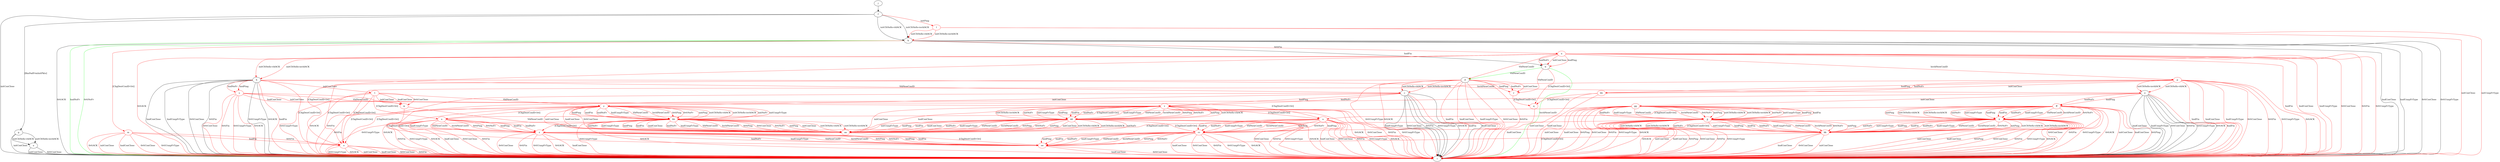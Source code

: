digraph "" {
	a -> i	[key=0,
		label="initConClose "];
	a -> i	[key=1,
		label="0rttConClose "];
	b -> d	[key=0,
		color=green,
		label="VldNewConID "];
	b -> i	[key=0,
		color=green,
		label="InvldNewConID "];
	q	[color=red];
	b -> q	[key=0,
		color=red,
		label="[ChgDestConID-Ori] "];
	r	[color=red];
	b -> r	[key=0,
		color=red,
		label="VldNewConID "];
	c -> i	[key=0,
		label="hndConClose "];
	c -> i	[key=1,
		label="hndUnxpFrType "];
	c -> i	[key=2,
		label="0rttConClose "];
	c -> i	[key=3,
		label="0rttFin "];
	c -> i	[key=4,
		label="0rttUnxpFrType "];
	c -> i	[key=5,
		label="0rttACK "];
	c -> i	[key=6,
		color=red,
		label="hndFin "];
	o	[color=red];
	c -> o	[key=0,
		color=red,
		label="[ChgDestConID-Ori] "];
	v	[color=red];
	c -> v	[key=0,
		color=red,
		label="hndPing "];
	c -> v	[key=1,
		color=red,
		label="hndNoFr "];
	y	[color=red];
	c -> y	[key=0,
		color=red,
		label="initConClose "];
	d -> c	[key=0,
		color=red,
		label="initCltHello-vldACK "];
	d -> c	[key=1,
		color=red,
		label="initCltHello-invldACK "];
	d -> i	[key=0,
		color=red,
		label="hndFin "];
	d -> i	[key=1,
		color=red,
		label="hndConClose "];
	d -> i	[key=2,
		color=red,
		label="hndUnxpFrType "];
	d -> i	[key=3,
		color=red,
		label="0rttConClose "];
	d -> i	[key=4,
		color=red,
		label="0rttFin "];
	d -> i	[key=5,
		color=red,
		label="0rttUnxpFrType "];
	d -> i	[key=6,
		color=red,
		label="0rttACK "];
	d -> o	[key=0,
		color=red,
		label="[ChgDestConID-Ori] "];
	d -> r	[key=0,
		color=red,
		label="initConClose "];
	d -> r	[key=1,
		color=red,
		label="hndPing "];
	d -> r	[key=2,
		color=red,
		label="hndNoFr "];
	e -> i	[key=0,
		label="hndConClose "];
	e -> i	[key=1,
		label="hndUnxpFrType "];
	e -> i	[key=2,
		label="0rttConClose "];
	e -> i	[key=3,
		label="0rttFin "];
	e -> i	[key=4,
		label="0rttUnxpFrType "];
	e -> i	[key=5,
		label="0rttACK "];
	e -> i	[key=6,
		color=red,
		label="hndFin "];
	e -> o	[key=0,
		color=red,
		label="[ChgDestConID-Ori] "];
	ff	[color=red];
	e -> ff	[key=0,
		color=red,
		label="hndPing "];
	e -> ff	[key=1,
		color=red,
		label="hndNoFr "];
	gg	[color=red];
	e -> gg	[key=0,
		color=red,
		label="initConClose "];
	f -> g	[key=0,
		label="[RmPadFrmInitPkts] "];
	f -> i	[key=0,
		label="initConClose "];
	f -> k	[key=0,
		label="initCltHello-vldACK "];
	f -> k	[key=1,
		label="initCltHello-invldACK "];
	l	[color=red];
	f -> l	[key=0,
		color=red,
		label="initPing "];
	g -> a	[key=0,
		label="initCltHello-vldACK "];
	g -> a	[key=1,
		label="initCltHello-invldACK "];
	g -> i	[key=0,
		label="initConClose "];
	h -> c	[key=0,
		color=red,
		label="VldNewConID "];
	h -> e	[key=0,
		color=red,
		label="InvldNewConID "];
	h -> i	[key=0,
		label="hndConClose "];
	h -> i	[key=1,
		label="hndUnxpFrType "];
	h -> i	[key=2,
		label="0rttConClose "];
	h -> i	[key=3,
		label="0rttFin "];
	h -> i	[key=4,
		label="0rttUnxpFrType "];
	h -> i	[key=5,
		label="0rttACK "];
	h -> i	[key=6,
		color=red,
		label="hndFin "];
	h -> o	[key=0,
		color=red,
		label="[ChgDestConID-Ori] "];
	s	[color=red];
	h -> s	[key=0,
		color=red,
		label="hndPing "];
	h -> s	[key=1,
		color=red,
		label="hndNoFr "];
	t	[color=red];
	h -> t	[key=0,
		color=red,
		label="initConClose "];
	j -> f	[key=0];
	k -> b	[key=0,
		label="hndFin "];
	k -> i	[key=0,
		label="hndConClose "];
	k -> i	[key=1,
		label="hndUnxpFrType "];
	k -> i	[key=2,
		label="0rttConClose "];
	k -> i	[key=3,
		label="0rttUnxpFrType "];
	k -> i	[key=4,
		label="0rttACK "];
	k -> i	[key=5,
		color=green,
		label="hndNoFr "];
	k -> i	[key=6,
		color=green,
		label="0rttNoFr "];
	m	[color=red];
	k -> m	[key=0,
		color=red,
		label="[ChgDestConID-Ori] "];
	n	[color=red];
	k -> n	[key=0,
		color=red,
		label="0rttFin "];
	l -> i	[key=0,
		color=red,
		label="initConClose "];
	l -> i	[key=1,
		color=red,
		label="initUnxpFrType "];
	l -> k	[key=0,
		color=red,
		label="initCltHello-vldACK "];
	l -> k	[key=1,
		color=red,
		label="initCltHello-invldACK "];
	m -> i	[key=0,
		color=red,
		label="initConClose "];
	m -> i	[key=1,
		color=red,
		label="hndConClose "];
	m -> i	[key=2,
		color=red,
		label="0rttConClose "];
	m -> i	[key=3,
		color=red,
		label="0rttUnxpFrType "];
	m -> i	[key=4,
		color=red,
		label="0rttACK "];
	m -> o	[key=0,
		color=red,
		label="hndFin "];
	m -> o	[key=1,
		color=red,
		label="0rttFin "];
	n -> b	[key=0,
		color=red,
		label="initConClose "];
	n -> b	[key=1,
		color=red,
		label="hndPing "];
	n -> b	[key=2,
		color=red,
		label="hndNoFr "];
	n -> d	[key=0,
		color=red,
		label="VldNewConID "];
	n -> h	[key=0,
		color=red,
		label="initCltHello-vldACK "];
	n -> h	[key=1,
		color=red,
		label="initCltHello-invldACK "];
	n -> i	[key=0,
		color=red,
		label="hndFin "];
	n -> i	[key=1,
		color=red,
		label="hndConClose "];
	n -> i	[key=2,
		color=red,
		label="hndUnxpFrType "];
	n -> i	[key=3,
		color=red,
		label="0rttConClose "];
	n -> i	[key=4,
		color=red,
		label="0rttFin "];
	n -> i	[key=5,
		color=red,
		label="0rttUnxpFrType "];
	n -> i	[key=6,
		color=red,
		label="0rttACK "];
	n -> o	[key=0,
		color=red,
		label="[ChgDestConID-Ori] "];
	p	[color=red];
	n -> p	[key=0,
		color=red,
		label="InvldNewConID "];
	o -> i	[key=0,
		color=red,
		label="initConClose "];
	o -> i	[key=1,
		color=red,
		label="hndConClose "];
	o -> i	[key=2,
		color=red,
		label="0rttConClose "];
	o -> i	[key=3,
		color=red,
		label="0rttFin "];
	o -> i	[key=4,
		color=red,
		label="0rttUnxpFrType "];
	o -> i	[key=5,
		color=red,
		label="0rttACK "];
	p -> e	[key=0,
		color=red,
		label="initCltHello-vldACK "];
	p -> e	[key=1,
		color=red,
		label="initCltHello-invldACK "];
	p -> i	[key=0,
		color=red,
		label="hndFin "];
	p -> i	[key=1,
		color=red,
		label="hndConClose "];
	p -> i	[key=2,
		color=red,
		label="hndUnxpFrType "];
	p -> i	[key=3,
		color=red,
		label="0rttConClose "];
	p -> i	[key=4,
		color=red,
		label="0rttFin "];
	p -> i	[key=5,
		color=red,
		label="0rttUnxpFrType "];
	p -> i	[key=6,
		color=red,
		label="0rttACK "];
	p -> o	[key=0,
		color=red,
		label="[ChgDestConID-Ori] "];
	hh	[color=red];
	p -> hh	[key=0,
		color=red,
		label="initConClose "];
	p -> hh	[key=1,
		color=red,
		label="hndPing "];
	p -> hh	[key=2,
		color=red,
		label="hndNoFr "];
	q -> i	[key=0,
		color=red,
		label="hndConClose "];
	r -> q	[key=0,
		color=red,
		label="[ChgDestConID-Ori] "];
	s -> i	[key=0,
		color=red,
		label="0rttConClose "];
	s -> i	[key=1,
		color=red,
		label="0rttFin "];
	s -> i	[key=2,
		color=red,
		label="0rttUnxpFrType "];
	s -> i	[key=3,
		color=red,
		label="0rttACK "];
	u	[color=red];
	s -> u	[key=0,
		color=red,
		label="[ChgDestConID-Ori] "];
	s -> v	[key=0,
		color=red,
		label="VldNewConID "];
	w	[color=red];
	s -> w	[key=0,
		color=red,
		label="initConClose "];
	s -> w	[key=1,
		color=red,
		label="hndConClose "];
	t -> i	[key=0,
		color=red,
		label="0rttFin "];
	t -> i	[key=1,
		color=red,
		label="0rttUnxpFrType "];
	t -> i	[key=2,
		color=red,
		label="0rttACK "];
	t -> w	[key=0,
		color=red,
		label="initConClose "];
	t -> w	[key=1,
		color=red,
		label="hndConClose "];
	t -> w	[key=2,
		color=red,
		label="0rttConClose "];
	x	[color=red];
	t -> x	[key=0,
		color=red,
		label="[ChgDestConID-Ori] "];
	t -> y	[key=0,
		color=red,
		label="VldNewConID "];
	u -> i	[key=0,
		color=red,
		label="hndConClose "];
	u -> i	[key=1,
		color=red,
		label="0rttConClose "];
	u -> i	[key=2,
		color=red,
		label="0rttFin "];
	u -> i	[key=3,
		color=red,
		label="0rttUnxpFrType "];
	u -> i	[key=4,
		color=red,
		label="0rttACK "];
	cc	[color=red];
	u -> cc	[key=0,
		color=red,
		label="hndPing "];
	u -> cc	[key=1,
		color=red,
		label="hndFin "];
	u -> cc	[key=2,
		color=red,
		label="hndNoFr "];
	u -> cc	[key=3,
		color=red,
		label="hndUnxpFrType "];
	u -> cc	[key=4,
		color=red,
		label="VldNewConID "];
	u -> cc	[key=5,
		color=red,
		label="InvldNewConID "];
	u -> cc	[key=6,
		color=red,
		label="0rttPing "];
	u -> cc	[key=7,
		color=red,
		label="0rttNoFr "];
	v -> i	[key=0,
		color=red,
		label="0rttConClose "];
	v -> i	[key=1,
		color=red,
		label="0rttFin "];
	v -> i	[key=2,
		color=red,
		label="0rttUnxpFrType "];
	v -> i	[key=3,
		color=red,
		label="0rttACK "];
	v -> u	[key=0,
		color=red,
		label="[ChgDestConID-Ori] "];
	aa	[color=red];
	v -> aa	[key=0,
		color=red,
		label="initConClose "];
	v -> aa	[key=1,
		color=red,
		label="hndConClose "];
	dd	[color=red];
	v -> dd	[key=0,
		color=red,
		label="initPing "];
	v -> dd	[key=1,
		color=red,
		label="initCltHello-vldACK "];
	v -> dd	[key=2,
		color=red,
		label="initCltHello-invldACK "];
	v -> dd	[key=3,
		color=red,
		label="initNoFr "];
	v -> dd	[key=4,
		color=red,
		label="initUnxpFrType "];
	v -> dd	[key=5,
		color=red,
		label="hndPing "];
	v -> dd	[key=6,
		color=red,
		label="hndFin "];
	v -> dd	[key=7,
		color=red,
		label="hndNoFr "];
	v -> dd	[key=8,
		color=red,
		label="hndUnxpFrType "];
	v -> dd	[key=9,
		color=red,
		label="VldNewConID "];
	v -> dd	[key=10,
		color=red,
		label="InvldNewConID "];
	v -> dd	[key=11,
		color=red,
		label="0rttPing "];
	v -> dd	[key=12,
		color=red,
		label="0rttNoFr "];
	w -> aa	[key=0,
		color=red,
		label="VldNewConID "];
	ee	[color=red];
	w -> ee	[key=0,
		color=red,
		label="[ChgDestConID-Ori] "];
	x -> i	[key=0,
		color=red,
		label="hndConClose "];
	x -> i	[key=1,
		color=red,
		label="0rttConClose "];
	x -> i	[key=2,
		color=red,
		label="0rttFin "];
	x -> i	[key=3,
		color=red,
		label="0rttUnxpFrType "];
	x -> i	[key=4,
		color=red,
		label="0rttACK "];
	z	[color=red];
	x -> z	[key=0,
		color=red,
		label="hndPing "];
	x -> z	[key=1,
		color=red,
		label="hndFin "];
	x -> z	[key=2,
		color=red,
		label="hndNoFr "];
	x -> z	[key=3,
		color=red,
		label="hndUnxpFrType "];
	x -> z	[key=4,
		color=red,
		label="VldNewConID "];
	x -> z	[key=5,
		color=red,
		label="InvldNewConID "];
	x -> z	[key=6,
		color=red,
		label="0rttPing "];
	x -> z	[key=7,
		color=red,
		label="0rttNoFr "];
	y -> i	[key=0,
		color=red,
		label="0rttFin "];
	y -> i	[key=1,
		color=red,
		label="0rttUnxpFrType "];
	y -> i	[key=2,
		color=red,
		label="0rttACK "];
	y -> x	[key=0,
		color=red,
		label="[ChgDestConID-Ori] "];
	y -> aa	[key=0,
		color=red,
		label="initConClose "];
	y -> aa	[key=1,
		color=red,
		label="hndConClose "];
	y -> aa	[key=2,
		color=red,
		label="0rttConClose "];
	bb	[color=red];
	y -> bb	[key=0,
		color=red,
		label="initPing "];
	y -> bb	[key=1,
		color=red,
		label="initCltHello-vldACK "];
	y -> bb	[key=2,
		color=red,
		label="initCltHello-invldACK "];
	y -> bb	[key=3,
		color=red,
		label="initNoFr "];
	y -> bb	[key=4,
		color=red,
		label="initUnxpFrType "];
	y -> bb	[key=5,
		color=red,
		label="hndPing "];
	y -> bb	[key=6,
		color=red,
		label="hndFin "];
	y -> bb	[key=7,
		color=red,
		label="hndNoFr "];
	y -> bb	[key=8,
		color=red,
		label="hndUnxpFrType "];
	y -> bb	[key=9,
		color=red,
		label="VldNewConID "];
	y -> bb	[key=10,
		color=red,
		label="InvldNewConID "];
	y -> bb	[key=11,
		color=red,
		label="0rttPing "];
	y -> bb	[key=12,
		color=red,
		label="0rttNoFr "];
	z -> i	[key=0,
		color=red,
		label="hndConClose "];
	z -> i	[key=1,
		color=red,
		label="0rttConClose "];
	z -> i	[key=2,
		color=red,
		label="0rttFin "];
	z -> i	[key=3,
		color=red,
		label="0rttUnxpFrType "];
	z -> i	[key=4,
		color=red,
		label="0rttACK "];
	z -> ee	[key=0,
		color=red,
		label="hndPing "];
	z -> ee	[key=1,
		color=red,
		label="hndFin "];
	z -> ee	[key=2,
		color=red,
		label="hndNoFr "];
	z -> ee	[key=3,
		color=red,
		label="hndUnxpFrType "];
	z -> ee	[key=4,
		color=red,
		label="VldNewConID "];
	z -> ee	[key=5,
		color=red,
		label="InvldNewConID "];
	z -> ee	[key=6,
		color=red,
		label="0rttPing "];
	z -> ee	[key=7,
		color=red,
		label="0rttNoFr "];
	aa -> ee	[key=0,
		color=red,
		label="[ChgDestConID-Ori] "];
	bb -> i	[key=0,
		color=red,
		label="0rttFin "];
	bb -> i	[key=1,
		color=red,
		label="0rttUnxpFrType "];
	bb -> i	[key=2,
		color=red,
		label="0rttACK "];
	bb -> z	[key=0,
		color=red,
		label="[ChgDestConID-Ori] "];
	bb -> aa	[key=0,
		color=red,
		label="initPing "];
	bb -> aa	[key=1,
		color=red,
		label="initConClose "];
	bb -> aa	[key=2,
		color=red,
		label="initCltHello-vldACK "];
	bb -> aa	[key=3,
		color=red,
		label="initCltHello-invldACK "];
	bb -> aa	[key=4,
		color=red,
		label="initNoFr "];
	bb -> aa	[key=5,
		color=red,
		label="initUnxpFrType "];
	bb -> aa	[key=6,
		color=red,
		label="hndPing "];
	bb -> aa	[key=7,
		color=red,
		label="hndFin "];
	bb -> aa	[key=8,
		color=red,
		label="hndConClose "];
	bb -> aa	[key=9,
		color=red,
		label="hndNoFr "];
	bb -> aa	[key=10,
		color=red,
		label="hndUnxpFrType "];
	bb -> aa	[key=11,
		color=red,
		label="VldNewConID "];
	bb -> aa	[key=12,
		color=red,
		label="InvldNewConID "];
	bb -> aa	[key=13,
		color=red,
		label="0rttPing "];
	bb -> aa	[key=14,
		color=red,
		label="0rttConClose "];
	bb -> aa	[key=15,
		color=red,
		label="0rttNoFr "];
	cc -> i	[key=0,
		color=red,
		label="hndConClose "];
	cc -> i	[key=1,
		color=red,
		label="0rttConClose "];
	cc -> i	[key=2,
		color=red,
		label="0rttFin "];
	cc -> i	[key=3,
		color=red,
		label="0rttUnxpFrType "];
	cc -> i	[key=4,
		color=red,
		label="0rttACK "];
	cc -> ee	[key=0,
		color=red,
		label="hndPing "];
	cc -> ee	[key=1,
		color=red,
		label="hndFin "];
	cc -> ee	[key=2,
		color=red,
		label="hndNoFr "];
	cc -> ee	[key=3,
		color=red,
		label="hndUnxpFrType "];
	cc -> ee	[key=4,
		color=red,
		label="VldNewConID "];
	cc -> ee	[key=5,
		color=red,
		label="InvldNewConID "];
	cc -> ee	[key=6,
		color=red,
		label="0rttPing "];
	cc -> ee	[key=7,
		color=red,
		label="0rttNoFr "];
	dd -> i	[key=0,
		color=red,
		label="0rttConClose "];
	dd -> i	[key=1,
		color=red,
		label="0rttFin "];
	dd -> i	[key=2,
		color=red,
		label="0rttUnxpFrType "];
	dd -> i	[key=3,
		color=red,
		label="0rttACK "];
	dd -> aa	[key=0,
		color=red,
		label="initPing "];
	dd -> aa	[key=1,
		color=red,
		label="initConClose "];
	dd -> aa	[key=2,
		color=red,
		label="initCltHello-vldACK "];
	dd -> aa	[key=3,
		color=red,
		label="initCltHello-invldACK "];
	dd -> aa	[key=4,
		color=red,
		label="initNoFr "];
	dd -> aa	[key=5,
		color=red,
		label="initUnxpFrType "];
	dd -> aa	[key=6,
		color=red,
		label="hndPing "];
	dd -> aa	[key=7,
		color=red,
		label="hndFin "];
	dd -> aa	[key=8,
		color=red,
		label="hndConClose "];
	dd -> aa	[key=9,
		color=red,
		label="hndNoFr "];
	dd -> aa	[key=10,
		color=red,
		label="hndUnxpFrType "];
	dd -> aa	[key=11,
		color=red,
		label="VldNewConID "];
	dd -> aa	[key=12,
		color=red,
		label="InvldNewConID "];
	dd -> aa	[key=13,
		color=red,
		label="0rttPing "];
	dd -> aa	[key=14,
		color=red,
		label="0rttNoFr "];
	dd -> cc	[key=0,
		color=red,
		label="[ChgDestConID-Ori] "];
	ee -> i	[key=0,
		color=red,
		label="hndConClose "];
	ee -> i	[key=1,
		color=red,
		label="0rttConClose "];
	ff -> i	[key=0,
		color=red,
		label="initConClose "];
	ff -> i	[key=1,
		color=red,
		label="hndConClose "];
	ff -> i	[key=2,
		color=red,
		label="0rttPing "];
	ff -> i	[key=3,
		color=red,
		label="0rttConClose "];
	ff -> i	[key=4,
		color=red,
		label="0rttFin "];
	ff -> i	[key=5,
		color=red,
		label="0rttUnxpFrType "];
	ff -> i	[key=6,
		color=red,
		label="0rttACK "];
	ff -> u	[key=0,
		color=red,
		label="[ChgDestConID-Ori] "];
	ii	[color=red];
	ff -> ii	[key=0,
		color=red,
		label="initPing "];
	ff -> ii	[key=1,
		color=red,
		label="initCltHello-vldACK "];
	ff -> ii	[key=2,
		color=red,
		label="initCltHello-invldACK "];
	ff -> ii	[key=3,
		color=red,
		label="initNoFr "];
	ff -> ii	[key=4,
		color=red,
		label="initUnxpFrType "];
	ff -> ii	[key=5,
		color=red,
		label="hndPing "];
	ff -> ii	[key=6,
		color=red,
		label="hndFin "];
	ff -> ii	[key=7,
		color=red,
		label="hndNoFr "];
	ff -> ii	[key=8,
		color=red,
		label="hndUnxpFrType "];
	ff -> ii	[key=9,
		color=red,
		label="VldNewConID "];
	ff -> ii	[key=10,
		color=red,
		label="InvldNewConID "];
	ff -> ii	[key=11,
		color=red,
		label="0rttNoFr "];
	gg -> i	[key=0,
		color=red,
		label="initConClose "];
	gg -> i	[key=1,
		color=red,
		label="hndConClose "];
	gg -> i	[key=2,
		color=red,
		label="0rttPing "];
	gg -> i	[key=3,
		color=red,
		label="0rttConClose "];
	gg -> i	[key=4,
		color=red,
		label="0rttFin "];
	gg -> i	[key=5,
		color=red,
		label="0rttUnxpFrType "];
	gg -> i	[key=6,
		color=red,
		label="0rttACK "];
	gg -> x	[key=0,
		color=red,
		label="[ChgDestConID-Ori] "];
	jj	[color=red];
	gg -> jj	[key=0,
		color=red,
		label="initPing "];
	gg -> jj	[key=1,
		color=red,
		label="initCltHello-vldACK "];
	gg -> jj	[key=2,
		color=red,
		label="initCltHello-invldACK "];
	gg -> jj	[key=3,
		color=red,
		label="initNoFr "];
	gg -> jj	[key=4,
		color=red,
		label="initUnxpFrType "];
	gg -> jj	[key=5,
		color=red,
		label="hndPing "];
	gg -> jj	[key=6,
		color=red,
		label="hndFin "];
	gg -> jj	[key=7,
		color=red,
		label="hndNoFr "];
	gg -> jj	[key=8,
		color=red,
		label="hndUnxpFrType "];
	gg -> jj	[key=9,
		color=red,
		label="VldNewConID "];
	gg -> jj	[key=10,
		color=red,
		label="InvldNewConID "];
	gg -> jj	[key=11,
		color=red,
		label="0rttNoFr "];
	hh -> i	[key=0,
		color=red,
		label="initConClose "];
	hh -> i	[key=1,
		color=red,
		label="hndConClose "];
	hh -> q	[key=0,
		color=red,
		label="[ChgDestConID-Ori] "];
	ii -> i	[key=0,
		color=red,
		label="initConClose "];
	ii -> i	[key=1,
		color=red,
		label="hndConClose "];
	ii -> i	[key=2,
		color=red,
		label="0rttPing "];
	ii -> i	[key=3,
		color=red,
		label="0rttConClose "];
	ii -> i	[key=4,
		color=red,
		label="0rttFin "];
	ii -> i	[key=5,
		color=red,
		label="0rttUnxpFrType "];
	ii -> i	[key=6,
		color=red,
		label="0rttACK "];
	ii -> cc	[key=0,
		color=red,
		label="[ChgDestConID-Ori] "];
	kk	[color=red];
	ii -> kk	[key=0,
		color=red,
		label="initPing "];
	ii -> kk	[key=1,
		color=red,
		label="initCltHello-vldACK "];
	ii -> kk	[key=2,
		color=red,
		label="initCltHello-invldACK "];
	ii -> kk	[key=3,
		color=red,
		label="initNoFr "];
	ii -> kk	[key=4,
		color=red,
		label="initUnxpFrType "];
	ii -> kk	[key=5,
		color=red,
		label="hndPing "];
	ii -> kk	[key=6,
		color=red,
		label="hndFin "];
	ii -> kk	[key=7,
		color=red,
		label="hndNoFr "];
	ii -> kk	[key=8,
		color=red,
		label="hndUnxpFrType "];
	ii -> kk	[key=9,
		color=red,
		label="VldNewConID "];
	ii -> kk	[key=10,
		color=red,
		label="InvldNewConID "];
	ii -> kk	[key=11,
		color=red,
		label="0rttNoFr "];
	jj -> i	[key=0,
		color=red,
		label="initConClose "];
	jj -> i	[key=1,
		color=red,
		label="hndConClose "];
	jj -> i	[key=2,
		color=red,
		label="0rttPing "];
	jj -> i	[key=3,
		color=red,
		label="0rttConClose "];
	jj -> i	[key=4,
		color=red,
		label="0rttFin "];
	jj -> i	[key=5,
		color=red,
		label="0rttUnxpFrType "];
	jj -> i	[key=6,
		color=red,
		label="0rttACK "];
	jj -> z	[key=0,
		color=red,
		label="[ChgDestConID-Ori] "];
	jj -> kk	[key=0,
		color=red,
		label="initPing "];
	jj -> kk	[key=1,
		color=red,
		label="initCltHello-vldACK "];
	jj -> kk	[key=2,
		color=red,
		label="initCltHello-invldACK "];
	jj -> kk	[key=3,
		color=red,
		label="initNoFr "];
	jj -> kk	[key=4,
		color=red,
		label="initUnxpFrType "];
	jj -> kk	[key=5,
		color=red,
		label="hndPing "];
	jj -> kk	[key=6,
		color=red,
		label="hndFin "];
	jj -> kk	[key=7,
		color=red,
		label="hndNoFr "];
	jj -> kk	[key=8,
		color=red,
		label="hndUnxpFrType "];
	jj -> kk	[key=9,
		color=red,
		label="VldNewConID "];
	jj -> kk	[key=10,
		color=red,
		label="InvldNewConID "];
	jj -> kk	[key=11,
		color=red,
		label="0rttNoFr "];
	kk -> i	[key=0,
		color=red,
		label="initConClose "];
	kk -> i	[key=1,
		color=red,
		label="hndConClose "];
	kk -> i	[key=2,
		color=red,
		label="0rttConClose "];
	kk -> ee	[key=0,
		color=red,
		label="[ChgDestConID-Ori] "];
}
